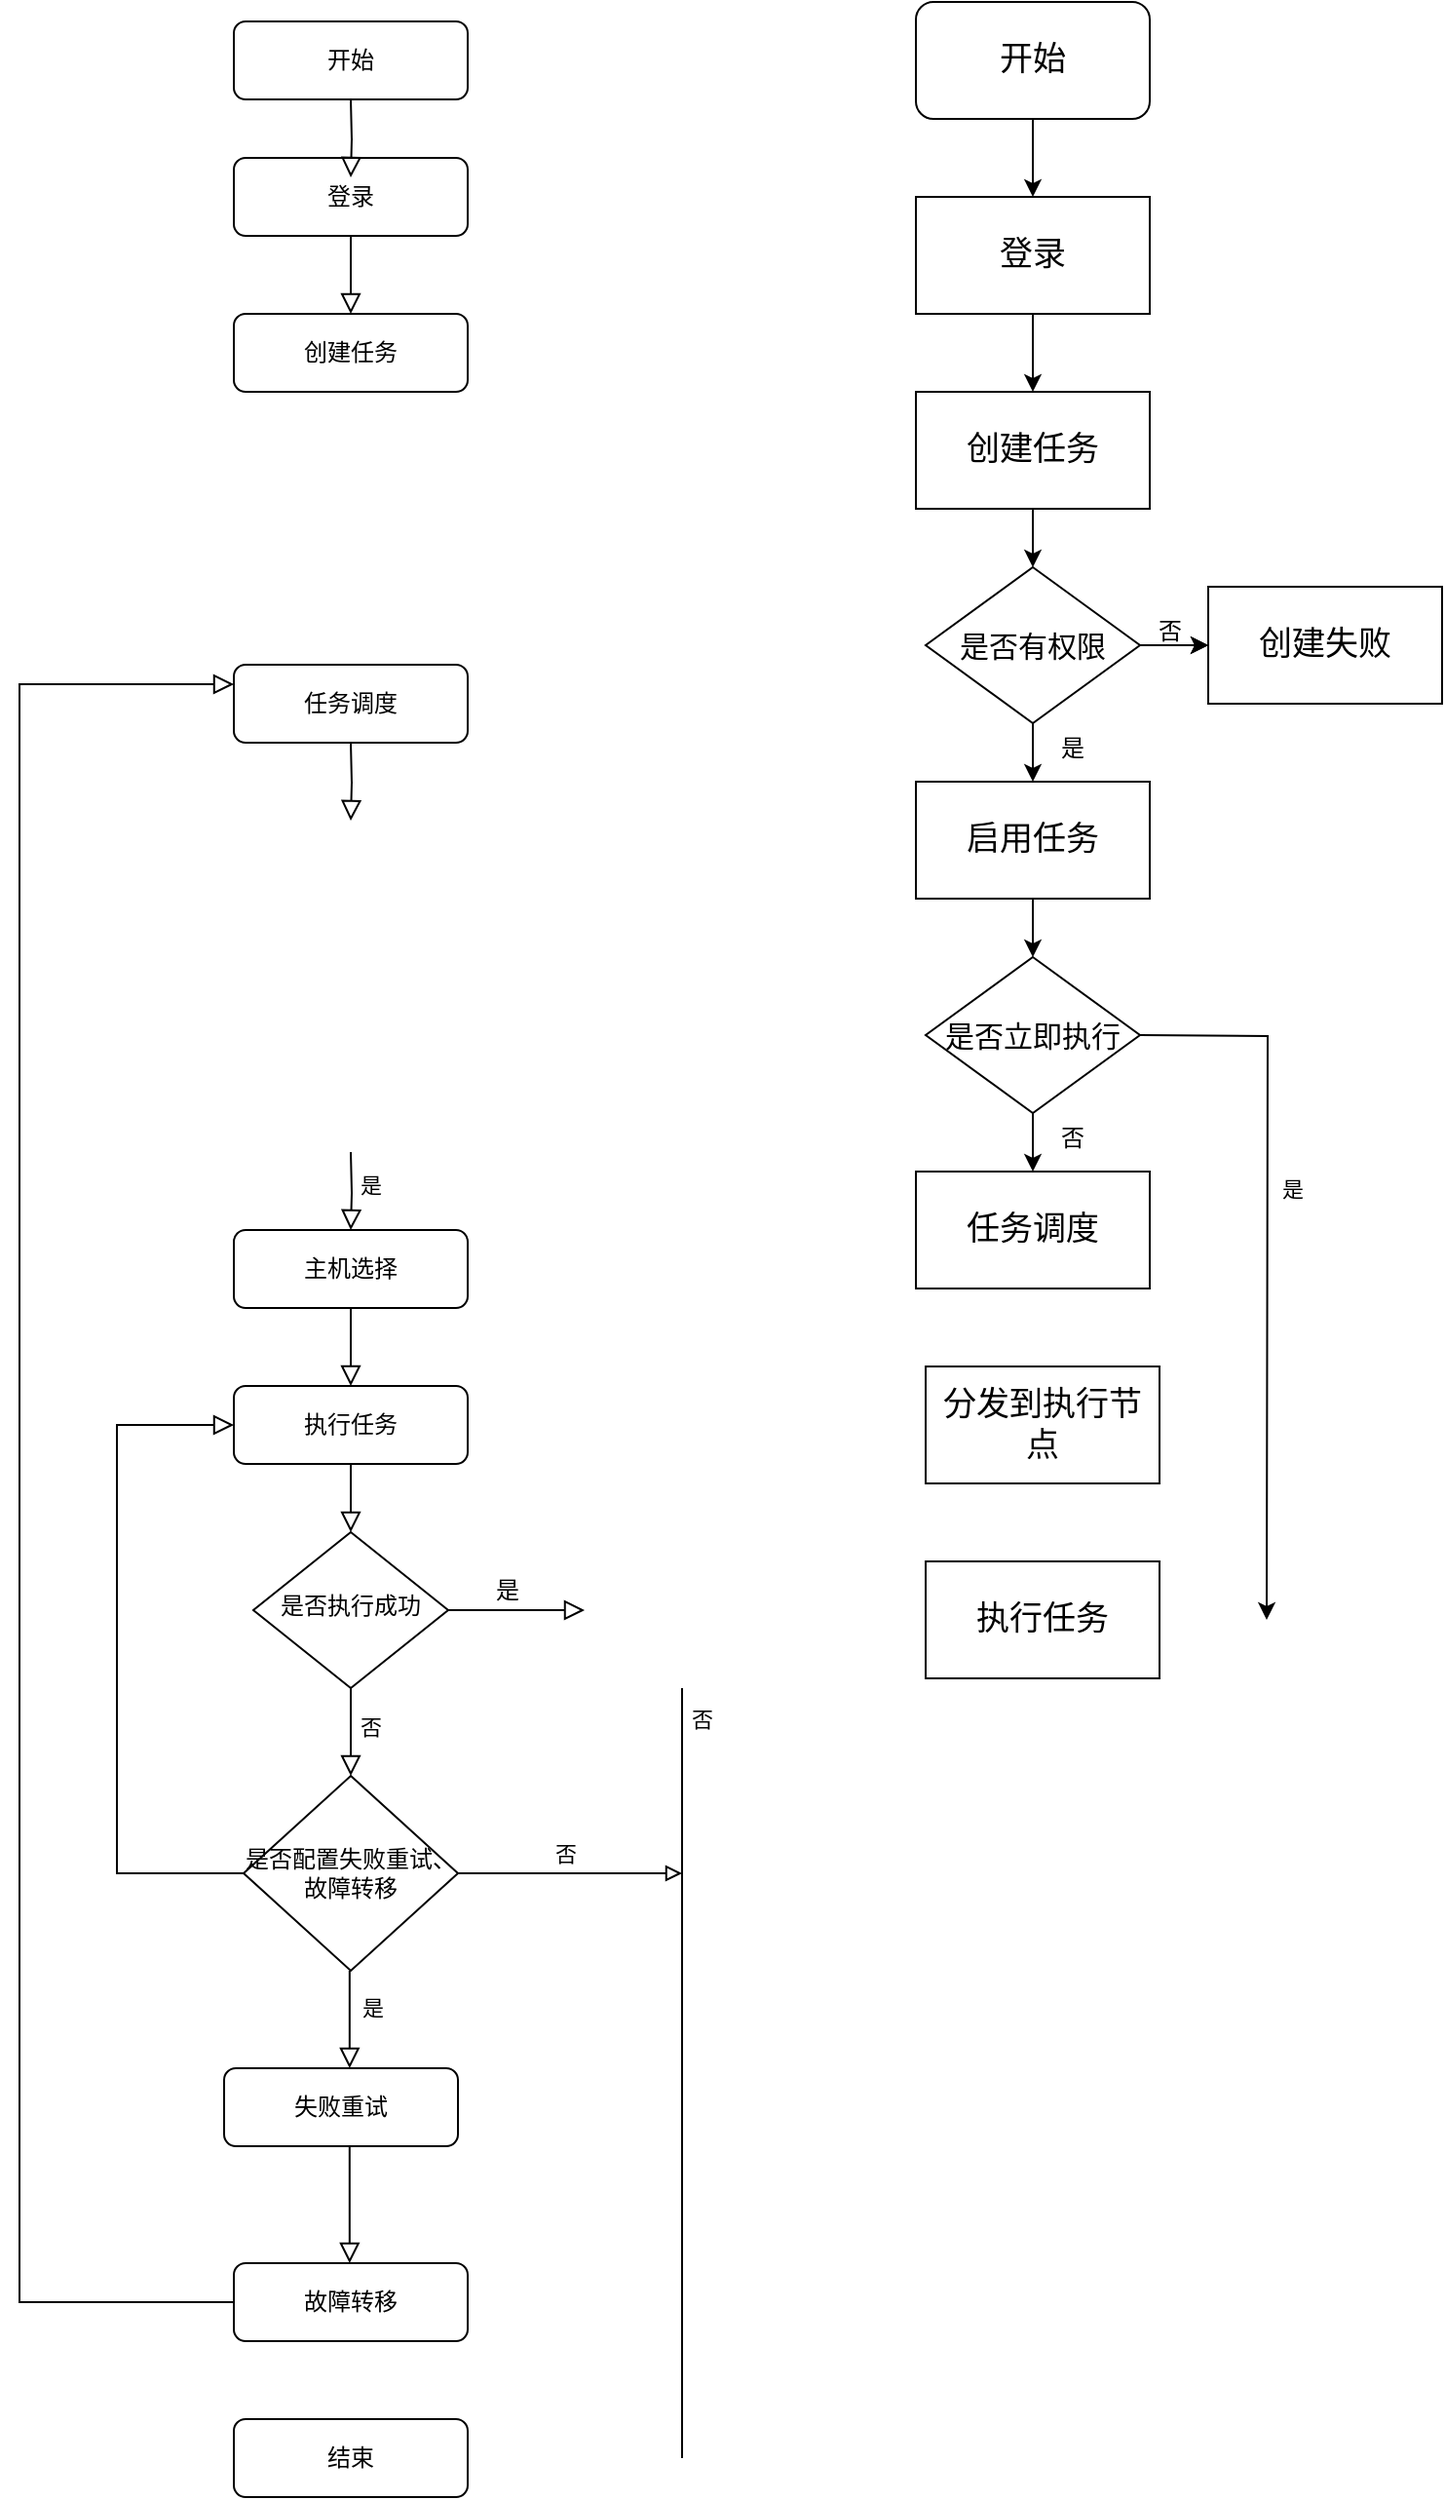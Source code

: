 <mxfile version="21.6.3" type="github">
  <diagram id="C5RBs43oDa-KdzZeNtuy" name="Page-1">
    <mxGraphModel dx="830" dy="1567" grid="1" gridSize="10" guides="1" tooltips="1" connect="1" arrows="1" fold="1" page="1" pageScale="1" pageWidth="827" pageHeight="1169" math="0" shadow="0">
      <root>
        <mxCell id="WIyWlLk6GJQsqaUBKTNV-0" />
        <mxCell id="WIyWlLk6GJQsqaUBKTNV-1" parent="WIyWlLk6GJQsqaUBKTNV-0" />
        <mxCell id="WIyWlLk6GJQsqaUBKTNV-11" value="任务调度" style="rounded=1;whiteSpace=wrap;html=1;fontSize=12;glass=0;strokeWidth=1;shadow=0;" parent="WIyWlLk6GJQsqaUBKTNV-1" vertex="1">
          <mxGeometry x="160" y="140" width="120" height="40" as="geometry" />
        </mxCell>
        <mxCell id="YAMk_wWpFKPf4uLdFfpP-4" value="登录" style="rounded=1;whiteSpace=wrap;html=1;fontSize=12;glass=0;strokeWidth=1;shadow=0;" parent="WIyWlLk6GJQsqaUBKTNV-1" vertex="1">
          <mxGeometry x="160" y="-120" width="120" height="40" as="geometry" />
        </mxCell>
        <mxCell id="YAMk_wWpFKPf4uLdFfpP-5" value="" style="rounded=0;html=1;jettySize=auto;orthogonalLoop=1;fontSize=11;endArrow=block;endFill=0;endSize=8;strokeWidth=1;shadow=0;labelBackgroundColor=none;edgeStyle=orthogonalEdgeStyle;exitX=0.5;exitY=1;exitDx=0;exitDy=0;entryX=0.5;entryY=0;entryDx=0;entryDy=0;" parent="WIyWlLk6GJQsqaUBKTNV-1" source="WIyWlLk6GJQsqaUBKTNV-3" edge="1">
          <mxGeometry relative="1" as="geometry">
            <mxPoint x="230" y="40" as="sourcePoint" />
            <mxPoint x="220" y="-30" as="targetPoint" />
          </mxGeometry>
        </mxCell>
        <mxCell id="YAMk_wWpFKPf4uLdFfpP-7" value="开始" style="rounded=1;whiteSpace=wrap;html=1;fontSize=12;glass=0;strokeWidth=1;shadow=0;" parent="WIyWlLk6GJQsqaUBKTNV-1" vertex="1">
          <mxGeometry x="160" y="-190" width="120" height="40" as="geometry" />
        </mxCell>
        <mxCell id="YAMk_wWpFKPf4uLdFfpP-9" value="" style="rounded=0;html=1;jettySize=auto;orthogonalLoop=1;fontSize=11;endArrow=block;endFill=0;endSize=8;strokeWidth=1;shadow=0;labelBackgroundColor=none;edgeStyle=orthogonalEdgeStyle;" parent="WIyWlLk6GJQsqaUBKTNV-1" edge="1">
          <mxGeometry relative="1" as="geometry">
            <mxPoint x="220" y="-150" as="sourcePoint" />
            <mxPoint x="220" y="-110" as="targetPoint" />
          </mxGeometry>
        </mxCell>
        <mxCell id="YAMk_wWpFKPf4uLdFfpP-14" value="" style="rounded=0;html=1;jettySize=auto;orthogonalLoop=1;fontSize=11;endArrow=block;endFill=0;endSize=8;strokeWidth=1;shadow=0;labelBackgroundColor=none;edgeStyle=orthogonalEdgeStyle;entryX=0.5;entryY=0;entryDx=0;entryDy=0;" parent="WIyWlLk6GJQsqaUBKTNV-1" edge="1">
          <mxGeometry x="0.322" y="20" relative="1" as="geometry">
            <mxPoint as="offset" />
            <mxPoint x="220" y="180" as="sourcePoint" />
            <mxPoint x="220" y="220" as="targetPoint" />
          </mxGeometry>
        </mxCell>
        <mxCell id="YAMk_wWpFKPf4uLdFfpP-19" value="是" style="rounded=0;html=1;jettySize=auto;orthogonalLoop=1;fontSize=11;endArrow=block;endFill=0;endSize=8;strokeWidth=1;shadow=0;labelBackgroundColor=none;edgeStyle=orthogonalEdgeStyle;exitX=0.5;exitY=1;exitDx=0;exitDy=0;entryX=0.5;entryY=0;entryDx=0;entryDy=0;" parent="WIyWlLk6GJQsqaUBKTNV-1" target="YAMk_wWpFKPf4uLdFfpP-22" edge="1">
          <mxGeometry x="-0.149" y="10" relative="1" as="geometry">
            <mxPoint as="offset" />
            <mxPoint x="220" y="390" as="sourcePoint" />
            <mxPoint x="220" y="350" as="targetPoint" />
          </mxGeometry>
        </mxCell>
        <mxCell id="YAMk_wWpFKPf4uLdFfpP-22" value="主机选择" style="rounded=1;whiteSpace=wrap;html=1;fontSize=12;glass=0;strokeWidth=1;shadow=0;" parent="WIyWlLk6GJQsqaUBKTNV-1" vertex="1">
          <mxGeometry x="160" y="430" width="120" height="40" as="geometry" />
        </mxCell>
        <mxCell id="YAMk_wWpFKPf4uLdFfpP-24" value="" style="rounded=0;html=1;jettySize=auto;orthogonalLoop=1;fontSize=11;endArrow=block;endFill=0;endSize=8;strokeWidth=1;shadow=0;labelBackgroundColor=none;edgeStyle=orthogonalEdgeStyle;exitX=0.5;exitY=1;exitDx=0;exitDy=0;" parent="WIyWlLk6GJQsqaUBKTNV-1" source="YAMk_wWpFKPf4uLdFfpP-22" edge="1">
          <mxGeometry x="-0.149" y="10" relative="1" as="geometry">
            <mxPoint as="offset" />
            <mxPoint x="230" y="400" as="sourcePoint" />
            <mxPoint x="220" y="510" as="targetPoint" />
          </mxGeometry>
        </mxCell>
        <mxCell id="YAMk_wWpFKPf4uLdFfpP-25" value="执行任务" style="rounded=1;whiteSpace=wrap;html=1;fontSize=12;glass=0;strokeWidth=1;shadow=0;" parent="WIyWlLk6GJQsqaUBKTNV-1" vertex="1">
          <mxGeometry x="160" y="510" width="120" height="40" as="geometry" />
        </mxCell>
        <mxCell id="YAMk_wWpFKPf4uLdFfpP-28" value="是否执行成功" style="rhombus;whiteSpace=wrap;html=1;shadow=0;fontFamily=Helvetica;fontSize=12;align=center;strokeWidth=1;spacing=6;spacingTop=-4;" parent="WIyWlLk6GJQsqaUBKTNV-1" vertex="1">
          <mxGeometry x="170" y="585" width="100" height="80" as="geometry" />
        </mxCell>
        <mxCell id="YAMk_wWpFKPf4uLdFfpP-29" value="" style="rounded=0;html=1;jettySize=auto;orthogonalLoop=1;fontSize=11;endArrow=block;endFill=0;endSize=8;strokeWidth=1;shadow=0;labelBackgroundColor=none;edgeStyle=orthogonalEdgeStyle;entryX=0.5;entryY=0;entryDx=0;entryDy=0;" parent="WIyWlLk6GJQsqaUBKTNV-1" target="YAMk_wWpFKPf4uLdFfpP-28" edge="1">
          <mxGeometry x="-0.149" y="10" relative="1" as="geometry">
            <mxPoint as="offset" />
            <mxPoint x="220" y="550" as="sourcePoint" />
            <mxPoint x="230" y="520" as="targetPoint" />
          </mxGeometry>
        </mxCell>
        <mxCell id="YAMk_wWpFKPf4uLdFfpP-32" value="结束" style="rounded=1;whiteSpace=wrap;html=1;fontSize=12;glass=0;strokeWidth=1;shadow=0;" parent="WIyWlLk6GJQsqaUBKTNV-1" vertex="1">
          <mxGeometry x="160" y="1040" width="120" height="40" as="geometry" />
        </mxCell>
        <mxCell id="YAMk_wWpFKPf4uLdFfpP-37" value="" style="rounded=0;html=1;jettySize=auto;orthogonalLoop=1;fontSize=11;endArrow=block;endFill=0;endSize=8;strokeWidth=1;shadow=0;labelBackgroundColor=none;edgeStyle=orthogonalEdgeStyle;entryX=0.5;entryY=0;entryDx=0;entryDy=0;exitX=0.5;exitY=1;exitDx=0;exitDy=0;" parent="WIyWlLk6GJQsqaUBKTNV-1" source="YAMk_wWpFKPf4uLdFfpP-28" edge="1">
          <mxGeometry x="-0.149" y="10" relative="1" as="geometry">
            <mxPoint as="offset" />
            <mxPoint x="230" y="560" as="sourcePoint" />
            <mxPoint x="220" y="710" as="targetPoint" />
            <Array as="points">
              <mxPoint x="220" y="700" />
              <mxPoint x="220" y="700" />
            </Array>
          </mxGeometry>
        </mxCell>
        <mxCell id="YAMk_wWpFKPf4uLdFfpP-38" value="否" style="edgeLabel;html=1;align=center;verticalAlign=middle;resizable=0;points=[];" parent="YAMk_wWpFKPf4uLdFfpP-37" vertex="1" connectable="0">
          <mxGeometry x="-0.178" y="-1" relative="1" as="geometry">
            <mxPoint x="11" y="1" as="offset" />
          </mxGeometry>
        </mxCell>
        <mxCell id="YAMk_wWpFKPf4uLdFfpP-39" value="" style="rounded=0;html=1;jettySize=auto;orthogonalLoop=1;fontSize=11;endArrow=block;endFill=0;endSize=8;strokeWidth=1;shadow=0;labelBackgroundColor=none;edgeStyle=orthogonalEdgeStyle;entryX=0;entryY=0.5;entryDx=0;entryDy=0;exitX=0;exitY=0.5;exitDx=0;exitDy=0;" parent="WIyWlLk6GJQsqaUBKTNV-1" source="Niifjf840F4vQ0wYmVIp-2" target="YAMk_wWpFKPf4uLdFfpP-25" edge="1">
          <mxGeometry x="-0.149" y="10" relative="1" as="geometry">
            <mxPoint as="offset" />
            <mxPoint x="160" y="760" as="sourcePoint" />
            <mxPoint x="230" y="595" as="targetPoint" />
            <Array as="points">
              <mxPoint x="100" y="760" />
              <mxPoint x="100" y="530" />
            </Array>
          </mxGeometry>
        </mxCell>
        <mxCell id="YAMk_wWpFKPf4uLdFfpP-41" value="" style="rounded=0;html=1;jettySize=auto;orthogonalLoop=1;fontSize=11;endArrow=block;endFill=0;endSize=8;strokeWidth=1;shadow=0;labelBackgroundColor=none;edgeStyle=orthogonalEdgeStyle;entryX=0.5;entryY=0;entryDx=0;entryDy=0;exitX=0.5;exitY=1;exitDx=0;exitDy=0;" parent="WIyWlLk6GJQsqaUBKTNV-1" edge="1">
          <mxGeometry x="-0.149" y="10" relative="1" as="geometry">
            <mxPoint as="offset" />
            <mxPoint x="219.41" y="810" as="sourcePoint" />
            <mxPoint x="219.41" y="860" as="targetPoint" />
          </mxGeometry>
        </mxCell>
        <mxCell id="Niifjf840F4vQ0wYmVIp-3" value="是" style="edgeLabel;html=1;align=center;verticalAlign=middle;resizable=0;points=[];" parent="YAMk_wWpFKPf4uLdFfpP-41" vertex="1" connectable="0">
          <mxGeometry x="-0.598" relative="1" as="geometry">
            <mxPoint x="11" y="9" as="offset" />
          </mxGeometry>
        </mxCell>
        <mxCell id="YAMk_wWpFKPf4uLdFfpP-46" value="" style="rounded=0;html=1;jettySize=auto;orthogonalLoop=1;fontSize=11;endArrow=block;endFill=0;endSize=8;strokeWidth=1;shadow=0;labelBackgroundColor=none;edgeStyle=orthogonalEdgeStyle;exitX=0.5;exitY=1;exitDx=0;exitDy=0;" parent="WIyWlLk6GJQsqaUBKTNV-1" source="Niifjf840F4vQ0wYmVIp-5" edge="1">
          <mxGeometry x="-0.149" y="10" relative="1" as="geometry">
            <mxPoint as="offset" />
            <mxPoint x="219.41" y="910" as="sourcePoint" />
            <mxPoint x="219.41" y="960" as="targetPoint" />
            <Array as="points">
              <mxPoint x="219" y="900" />
            </Array>
          </mxGeometry>
        </mxCell>
        <mxCell id="YAMk_wWpFKPf4uLdFfpP-48" value="故障转移" style="rounded=1;whiteSpace=wrap;html=1;fontSize=12;glass=0;strokeWidth=1;shadow=0;" parent="WIyWlLk6GJQsqaUBKTNV-1" vertex="1">
          <mxGeometry x="160" y="960" width="120" height="40" as="geometry" />
        </mxCell>
        <mxCell id="YAMk_wWpFKPf4uLdFfpP-49" value="" style="rounded=0;html=1;jettySize=auto;orthogonalLoop=1;fontSize=11;endArrow=block;endFill=0;endSize=8;strokeWidth=1;shadow=0;labelBackgroundColor=none;edgeStyle=orthogonalEdgeStyle;exitX=0;exitY=0.5;exitDx=0;exitDy=0;entryX=0;entryY=0.25;entryDx=0;entryDy=0;" parent="WIyWlLk6GJQsqaUBKTNV-1" source="YAMk_wWpFKPf4uLdFfpP-48" target="WIyWlLk6GJQsqaUBKTNV-11" edge="1">
          <mxGeometry x="-0.149" y="10" relative="1" as="geometry">
            <mxPoint as="offset" />
            <mxPoint x="80" y="950" as="sourcePoint" />
            <mxPoint x="80" y="160" as="targetPoint" />
            <Array as="points">
              <mxPoint x="50" y="980" />
              <mxPoint x="50" y="150" />
            </Array>
          </mxGeometry>
        </mxCell>
        <mxCell id="YAMk_wWpFKPf4uLdFfpP-59" value="" style="endArrow=none;html=1;rounded=0;exitX=0.5;exitY=1;exitDx=0;exitDy=0;" parent="WIyWlLk6GJQsqaUBKTNV-1" edge="1">
          <mxGeometry width="50" height="50" relative="1" as="geometry">
            <mxPoint x="390" y="665.0" as="sourcePoint" />
            <mxPoint x="390" y="1060" as="targetPoint" />
          </mxGeometry>
        </mxCell>
        <mxCell id="YAMk_wWpFKPf4uLdFfpP-62" value="否" style="edgeLabel;html=1;align=center;verticalAlign=middle;resizable=0;points=[];" parent="YAMk_wWpFKPf4uLdFfpP-59" vertex="1" connectable="0">
          <mxGeometry x="-0.936" relative="1" as="geometry">
            <mxPoint x="10" y="3" as="offset" />
          </mxGeometry>
        </mxCell>
        <mxCell id="YAMk_wWpFKPf4uLdFfpP-60" value="" style="rounded=0;html=1;jettySize=auto;orthogonalLoop=1;fontSize=11;endArrow=block;endFill=0;endSize=8;strokeWidth=1;shadow=0;labelBackgroundColor=none;edgeStyle=orthogonalEdgeStyle;entryX=0;entryY=0.5;entryDx=0;entryDy=0;exitX=1;exitY=0.5;exitDx=0;exitDy=0;" parent="WIyWlLk6GJQsqaUBKTNV-1" source="YAMk_wWpFKPf4uLdFfpP-28" edge="1">
          <mxGeometry x="-0.149" y="10" relative="1" as="geometry">
            <mxPoint as="offset" />
            <mxPoint x="230" y="560" as="sourcePoint" />
            <mxPoint x="340" y="625.0" as="targetPoint" />
          </mxGeometry>
        </mxCell>
        <mxCell id="YAMk_wWpFKPf4uLdFfpP-61" value="是" style="text;html=1;align=center;verticalAlign=middle;resizable=0;points=[];autosize=1;strokeColor=none;fillColor=none;" parent="WIyWlLk6GJQsqaUBKTNV-1" vertex="1">
          <mxGeometry x="280" y="600" width="40" height="30" as="geometry" />
        </mxCell>
        <mxCell id="Niifjf840F4vQ0wYmVIp-4" value="否" style="edgeStyle=orthogonalEdgeStyle;rounded=0;orthogonalLoop=1;jettySize=auto;html=1;endArrow=block;endFill=0;" parent="WIyWlLk6GJQsqaUBKTNV-1" source="Niifjf840F4vQ0wYmVIp-2" edge="1">
          <mxGeometry x="-0.047" y="10" relative="1" as="geometry">
            <mxPoint x="390" y="760" as="targetPoint" />
            <mxPoint as="offset" />
          </mxGeometry>
        </mxCell>
        <mxCell id="Niifjf840F4vQ0wYmVIp-2" value="是否配置失败重试、故障转移" style="rhombus;whiteSpace=wrap;html=1;" parent="WIyWlLk6GJQsqaUBKTNV-1" vertex="1">
          <mxGeometry x="165" y="710" width="110" height="100" as="geometry" />
        </mxCell>
        <mxCell id="Niifjf840F4vQ0wYmVIp-5" value="失败重试" style="rounded=1;whiteSpace=wrap;html=1;fontSize=12;glass=0;strokeWidth=1;shadow=0;" parent="WIyWlLk6GJQsqaUBKTNV-1" vertex="1">
          <mxGeometry x="155" y="860" width="120" height="40" as="geometry" />
        </mxCell>
        <mxCell id="QdrEmoRWXJQyqL_JvJi5-0" value="" style="rounded=0;html=1;jettySize=auto;orthogonalLoop=1;fontSize=11;endArrow=block;endFill=0;endSize=8;strokeWidth=1;shadow=0;labelBackgroundColor=none;edgeStyle=orthogonalEdgeStyle;exitX=0.5;exitY=1;exitDx=0;exitDy=0;entryX=0.5;entryY=0;entryDx=0;entryDy=0;" edge="1" parent="WIyWlLk6GJQsqaUBKTNV-1" source="YAMk_wWpFKPf4uLdFfpP-4" target="WIyWlLk6GJQsqaUBKTNV-3">
          <mxGeometry relative="1" as="geometry">
            <mxPoint x="220" y="-70" as="sourcePoint" />
            <mxPoint x="220" y="-30" as="targetPoint" />
          </mxGeometry>
        </mxCell>
        <mxCell id="WIyWlLk6GJQsqaUBKTNV-3" value="创建任务" style="rounded=1;whiteSpace=wrap;html=1;fontSize=12;glass=0;strokeWidth=1;shadow=0;" parent="WIyWlLk6GJQsqaUBKTNV-1" vertex="1">
          <mxGeometry x="160" y="-40" width="120" height="40" as="geometry" />
        </mxCell>
        <mxCell id="QdrEmoRWXJQyqL_JvJi5-20" style="edgeStyle=orthogonalEdgeStyle;rounded=0;orthogonalLoop=1;jettySize=auto;html=1;entryX=0;entryY=0.5;entryDx=0;entryDy=0;" edge="1" parent="WIyWlLk6GJQsqaUBKTNV-1" source="QdrEmoRWXJQyqL_JvJi5-1" target="QdrEmoRWXJQyqL_JvJi5-7">
          <mxGeometry relative="1" as="geometry" />
        </mxCell>
        <mxCell id="QdrEmoRWXJQyqL_JvJi5-21" style="edgeStyle=orthogonalEdgeStyle;rounded=0;orthogonalLoop=1;jettySize=auto;html=1;entryX=0.5;entryY=0;entryDx=0;entryDy=0;" edge="1" parent="WIyWlLk6GJQsqaUBKTNV-1" source="QdrEmoRWXJQyqL_JvJi5-1" target="QdrEmoRWXJQyqL_JvJi5-8">
          <mxGeometry relative="1" as="geometry" />
        </mxCell>
        <mxCell id="QdrEmoRWXJQyqL_JvJi5-23" value="" style="edgeStyle=orthogonalEdgeStyle;rounded=0;orthogonalLoop=1;jettySize=auto;html=1;" edge="1" parent="WIyWlLk6GJQsqaUBKTNV-1" source="QdrEmoRWXJQyqL_JvJi5-1" target="QdrEmoRWXJQyqL_JvJi5-7">
          <mxGeometry relative="1" as="geometry" />
        </mxCell>
        <mxCell id="QdrEmoRWXJQyqL_JvJi5-1" value="&lt;font style=&quot;font-size: 15px;&quot;&gt;是否有权限&lt;/font&gt;" style="rhombus;whiteSpace=wrap;html=1;" vertex="1" parent="WIyWlLk6GJQsqaUBKTNV-1">
          <mxGeometry x="515" y="90" width="110" height="80" as="geometry" />
        </mxCell>
        <mxCell id="QdrEmoRWXJQyqL_JvJi5-17" style="edgeStyle=orthogonalEdgeStyle;rounded=0;orthogonalLoop=1;jettySize=auto;html=1;entryX=0.5;entryY=0;entryDx=0;entryDy=0;" edge="1" parent="WIyWlLk6GJQsqaUBKTNV-1" source="QdrEmoRWXJQyqL_JvJi5-3" target="QdrEmoRWXJQyqL_JvJi5-5">
          <mxGeometry relative="1" as="geometry" />
        </mxCell>
        <mxCell id="QdrEmoRWXJQyqL_JvJi5-3" value="&lt;font style=&quot;font-size: 17px;&quot;&gt;开始&lt;/font&gt;" style="rounded=1;whiteSpace=wrap;html=1;" vertex="1" parent="WIyWlLk6GJQsqaUBKTNV-1">
          <mxGeometry x="510" y="-200" width="120" height="60" as="geometry" />
        </mxCell>
        <mxCell id="QdrEmoRWXJQyqL_JvJi5-18" style="edgeStyle=orthogonalEdgeStyle;rounded=0;orthogonalLoop=1;jettySize=auto;html=1;" edge="1" parent="WIyWlLk6GJQsqaUBKTNV-1" source="QdrEmoRWXJQyqL_JvJi5-5" target="QdrEmoRWXJQyqL_JvJi5-6">
          <mxGeometry relative="1" as="geometry" />
        </mxCell>
        <mxCell id="QdrEmoRWXJQyqL_JvJi5-5" value="&lt;font style=&quot;font-size: 17px;&quot;&gt;登录&lt;/font&gt;" style="rounded=0;whiteSpace=wrap;html=1;" vertex="1" parent="WIyWlLk6GJQsqaUBKTNV-1">
          <mxGeometry x="510" y="-100" width="120" height="60" as="geometry" />
        </mxCell>
        <mxCell id="QdrEmoRWXJQyqL_JvJi5-19" style="edgeStyle=orthogonalEdgeStyle;rounded=0;orthogonalLoop=1;jettySize=auto;html=1;" edge="1" parent="WIyWlLk6GJQsqaUBKTNV-1" source="QdrEmoRWXJQyqL_JvJi5-6" target="QdrEmoRWXJQyqL_JvJi5-1">
          <mxGeometry relative="1" as="geometry" />
        </mxCell>
        <mxCell id="QdrEmoRWXJQyqL_JvJi5-6" value="&lt;font style=&quot;font-size: 17px;&quot;&gt;创建任务&lt;/font&gt;" style="rounded=0;whiteSpace=wrap;html=1;" vertex="1" parent="WIyWlLk6GJQsqaUBKTNV-1">
          <mxGeometry x="510" width="120" height="60" as="geometry" />
        </mxCell>
        <mxCell id="QdrEmoRWXJQyqL_JvJi5-7" value="&lt;font style=&quot;font-size: 17px;&quot;&gt;创建失败&lt;/font&gt;" style="rounded=0;whiteSpace=wrap;html=1;" vertex="1" parent="WIyWlLk6GJQsqaUBKTNV-1">
          <mxGeometry x="660" y="100" width="120" height="60" as="geometry" />
        </mxCell>
        <mxCell id="QdrEmoRWXJQyqL_JvJi5-22" style="edgeStyle=orthogonalEdgeStyle;rounded=0;orthogonalLoop=1;jettySize=auto;html=1;entryX=0.5;entryY=0;entryDx=0;entryDy=0;" edge="1" parent="WIyWlLk6GJQsqaUBKTNV-1" source="QdrEmoRWXJQyqL_JvJi5-8" target="QdrEmoRWXJQyqL_JvJi5-11">
          <mxGeometry relative="1" as="geometry" />
        </mxCell>
        <mxCell id="QdrEmoRWXJQyqL_JvJi5-8" value="&lt;font style=&quot;font-size: 17px;&quot;&gt;启用任务&lt;/font&gt;" style="rounded=0;whiteSpace=wrap;html=1;" vertex="1" parent="WIyWlLk6GJQsqaUBKTNV-1">
          <mxGeometry x="510" y="200" width="120" height="60" as="geometry" />
        </mxCell>
        <mxCell id="QdrEmoRWXJQyqL_JvJi5-27" style="edgeStyle=orthogonalEdgeStyle;rounded=0;orthogonalLoop=1;jettySize=auto;html=1;entryX=0.5;entryY=0;entryDx=0;entryDy=0;" edge="1" parent="WIyWlLk6GJQsqaUBKTNV-1" source="QdrEmoRWXJQyqL_JvJi5-11" target="QdrEmoRWXJQyqL_JvJi5-12">
          <mxGeometry relative="1" as="geometry" />
        </mxCell>
        <mxCell id="QdrEmoRWXJQyqL_JvJi5-29" style="edgeStyle=orthogonalEdgeStyle;rounded=0;orthogonalLoop=1;jettySize=auto;html=1;" edge="1" parent="WIyWlLk6GJQsqaUBKTNV-1">
          <mxGeometry relative="1" as="geometry">
            <mxPoint x="690" y="630" as="targetPoint" />
            <mxPoint x="625" y="330" as="sourcePoint" />
          </mxGeometry>
        </mxCell>
        <mxCell id="QdrEmoRWXJQyqL_JvJi5-30" value="是" style="edgeLabel;html=1;align=center;verticalAlign=middle;resizable=0;points=[];" vertex="1" connectable="0" parent="QdrEmoRWXJQyqL_JvJi5-29">
          <mxGeometry x="-0.21" y="12" relative="1" as="geometry">
            <mxPoint as="offset" />
          </mxGeometry>
        </mxCell>
        <mxCell id="QdrEmoRWXJQyqL_JvJi5-11" value="&lt;font style=&quot;font-size: 15px;&quot;&gt;是否立即执行&lt;/font&gt;" style="rhombus;whiteSpace=wrap;html=1;" vertex="1" parent="WIyWlLk6GJQsqaUBKTNV-1">
          <mxGeometry x="515" y="290" width="110" height="80" as="geometry" />
        </mxCell>
        <mxCell id="QdrEmoRWXJQyqL_JvJi5-12" value="&lt;font style=&quot;font-size: 17px;&quot;&gt;任务调度&lt;/font&gt;" style="rounded=0;whiteSpace=wrap;html=1;" vertex="1" parent="WIyWlLk6GJQsqaUBKTNV-1">
          <mxGeometry x="510" y="400" width="120" height="60" as="geometry" />
        </mxCell>
        <mxCell id="QdrEmoRWXJQyqL_JvJi5-15" value="&lt;font style=&quot;font-size: 17px;&quot;&gt;分发到执行节点&lt;/font&gt;" style="rounded=0;whiteSpace=wrap;html=1;" vertex="1" parent="WIyWlLk6GJQsqaUBKTNV-1">
          <mxGeometry x="515" y="500" width="120" height="60" as="geometry" />
        </mxCell>
        <mxCell id="QdrEmoRWXJQyqL_JvJi5-16" value="&lt;font style=&quot;font-size: 17px;&quot;&gt;执行任务&lt;/font&gt;" style="rounded=0;whiteSpace=wrap;html=1;" vertex="1" parent="WIyWlLk6GJQsqaUBKTNV-1">
          <mxGeometry x="515" y="600" width="120" height="60" as="geometry" />
        </mxCell>
        <mxCell id="QdrEmoRWXJQyqL_JvJi5-24" value="否" style="text;html=1;align=center;verticalAlign=middle;resizable=0;points=[];autosize=1;strokeColor=none;fillColor=none;" vertex="1" parent="WIyWlLk6GJQsqaUBKTNV-1">
          <mxGeometry x="620" y="108" width="40" height="30" as="geometry" />
        </mxCell>
        <mxCell id="QdrEmoRWXJQyqL_JvJi5-25" value="是" style="text;html=1;align=center;verticalAlign=middle;resizable=0;points=[];autosize=1;strokeColor=none;fillColor=none;" vertex="1" parent="WIyWlLk6GJQsqaUBKTNV-1">
          <mxGeometry x="570" y="168" width="40" height="30" as="geometry" />
        </mxCell>
        <mxCell id="QdrEmoRWXJQyqL_JvJi5-28" value="否" style="text;html=1;align=center;verticalAlign=middle;resizable=0;points=[];autosize=1;strokeColor=none;fillColor=none;" vertex="1" parent="WIyWlLk6GJQsqaUBKTNV-1">
          <mxGeometry x="570" y="368" width="40" height="30" as="geometry" />
        </mxCell>
      </root>
    </mxGraphModel>
  </diagram>
</mxfile>
